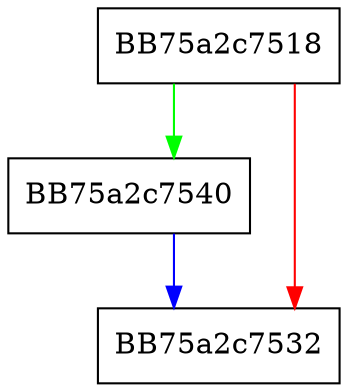 digraph SetContainerAttributeStore {
  node [shape="box"];
  graph [splines=ortho];
  BB75a2c7518 -> BB75a2c7540 [color="green"];
  BB75a2c7518 -> BB75a2c7532 [color="red"];
  BB75a2c7540 -> BB75a2c7532 [color="blue"];
}